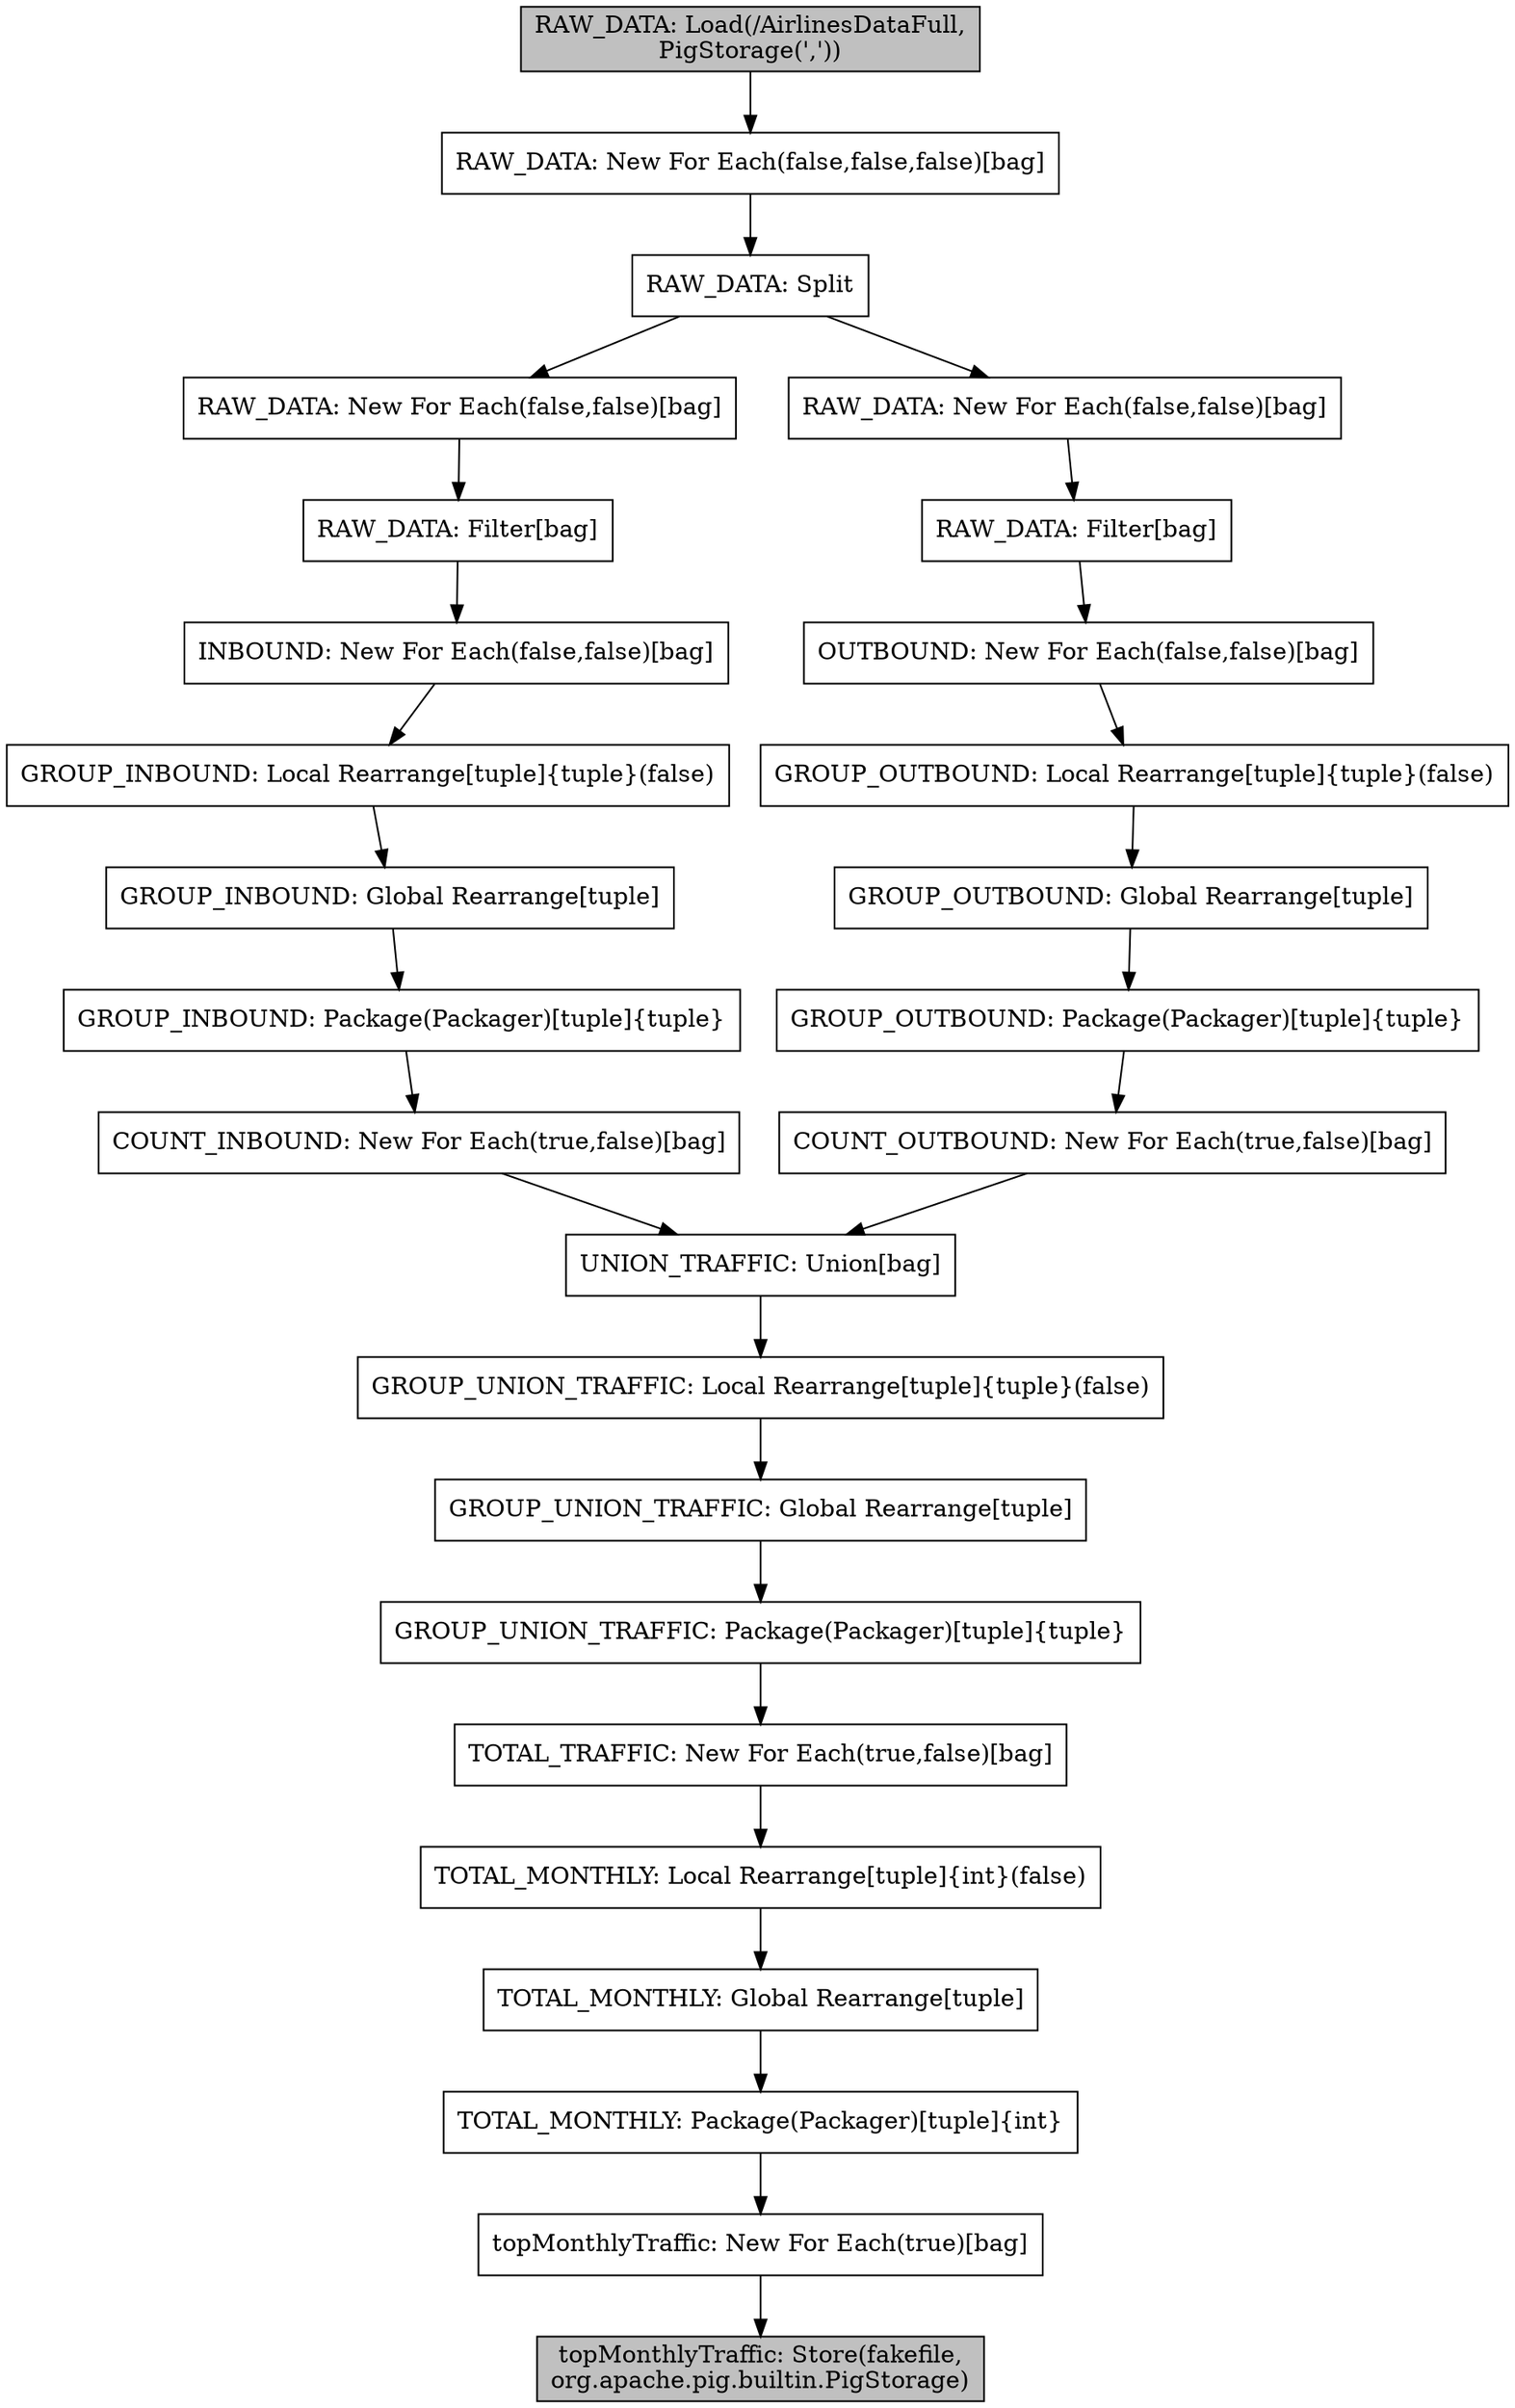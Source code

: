 #-----------------------------------------------
# Physical Plan:
#-----------------------------------------------
digraph plan {
compound=true;
node [shape=rect];
487399182 [label="TOTAL_TRAFFIC: New For Each(true,false)[bag]"];
487399181 [label="TOTAL_MONTHLY: Global Rearrange[tuple]"];
487399180 [label="TOTAL_MONTHLY: Package(Packager)[tuple]{int}"];
487399179 [label="TOTAL_MONTHLY: Local Rearrange[tuple]{int}(false)"];
487399302 [label="COUNT_INBOUND: New For Each(true,false)[bag]"];
487399237 [label="COUNT_OUTBOUND: New For Each(true,false)[bag]"];
487399368 [label="RAW_DATA: New For Each(false,false,false)[bag]"];
487399367 [label="RAW_DATA: Split"];
487399362 [label="RAW_DATA: New For Each(false,false)[bag]"];
487399361 [label="RAW_DATA: Filter[bag]"];
487399297 [label="RAW_DATA: New For Each(false,false)[bag]"];
487399236 [label="UNION_TRAFFIC: Union[bag]"];
487399235 [label="GROUP_UNION_TRAFFIC: Global Rearrange[tuple]"];
1923940087 [label="RAW_DATA: Load(/AirlinesDataFull,\nPigStorage(','))", style="filled", fillcolor="gray"];
487399150 [label="topMonthlyTraffic: Store(fakefile,\norg.apache.pig.builtin.PigStorage)", style="filled", fillcolor="gray"];
487399213 [label="GROUP_UNION_TRAFFIC: Package(Packager)[tuple]{tuple}"];
487399151 [label="topMonthlyTraffic: New For Each(true)[bag]"];
487399212 [label="GROUP_UNION_TRAFFIC: Local Rearrange[tuple]{tuple}(false)"];
487399275 [label="RAW_DATA: Filter[bag]"];
487399334 [label="INBOUND: New For Each(false,false)[bag]"];
487399333 [label="GROUP_INBOUND: Global Rearrange[tuple]"];
487399269 [label="OUTBOUND: New For Each(false,false)[bag]"];
487399266 [label="GROUP_OUTBOUND: Local Rearrange[tuple]{tuple}(false)"];
487399332 [label="GROUP_INBOUND: Package(Packager)[tuple]{tuple}"];
487399268 [label="GROUP_OUTBOUND: Global Rearrange[tuple]"];
487399331 [label="GROUP_INBOUND: Local Rearrange[tuple]{tuple}(false)"];
487399267 [label="GROUP_OUTBOUND: Package(Packager)[tuple]{tuple}"];
487399182 -> 487399179
487399181 -> 487399180
487399180 -> 487399151
487399179 -> 487399181
487399302 -> 487399236
487399237 -> 487399236
487399368 -> 487399367
487399367 -> 487399362
487399367 -> 487399297
487399362 -> 487399361
487399361 -> 487399334
487399297 -> 487399275
487399236 -> 487399212
487399235 -> 487399213
1923940087 -> 487399368
487399213 -> 487399182
487399151 -> 487399150
487399212 -> 487399235
487399275 -> 487399269
487399334 -> 487399331
487399333 -> 487399332
487399269 -> 487399266
487399266 -> 487399268
487399332 -> 487399302
487399268 -> 487399267
487399331 -> 487399333
487399267 -> 487399237
}

